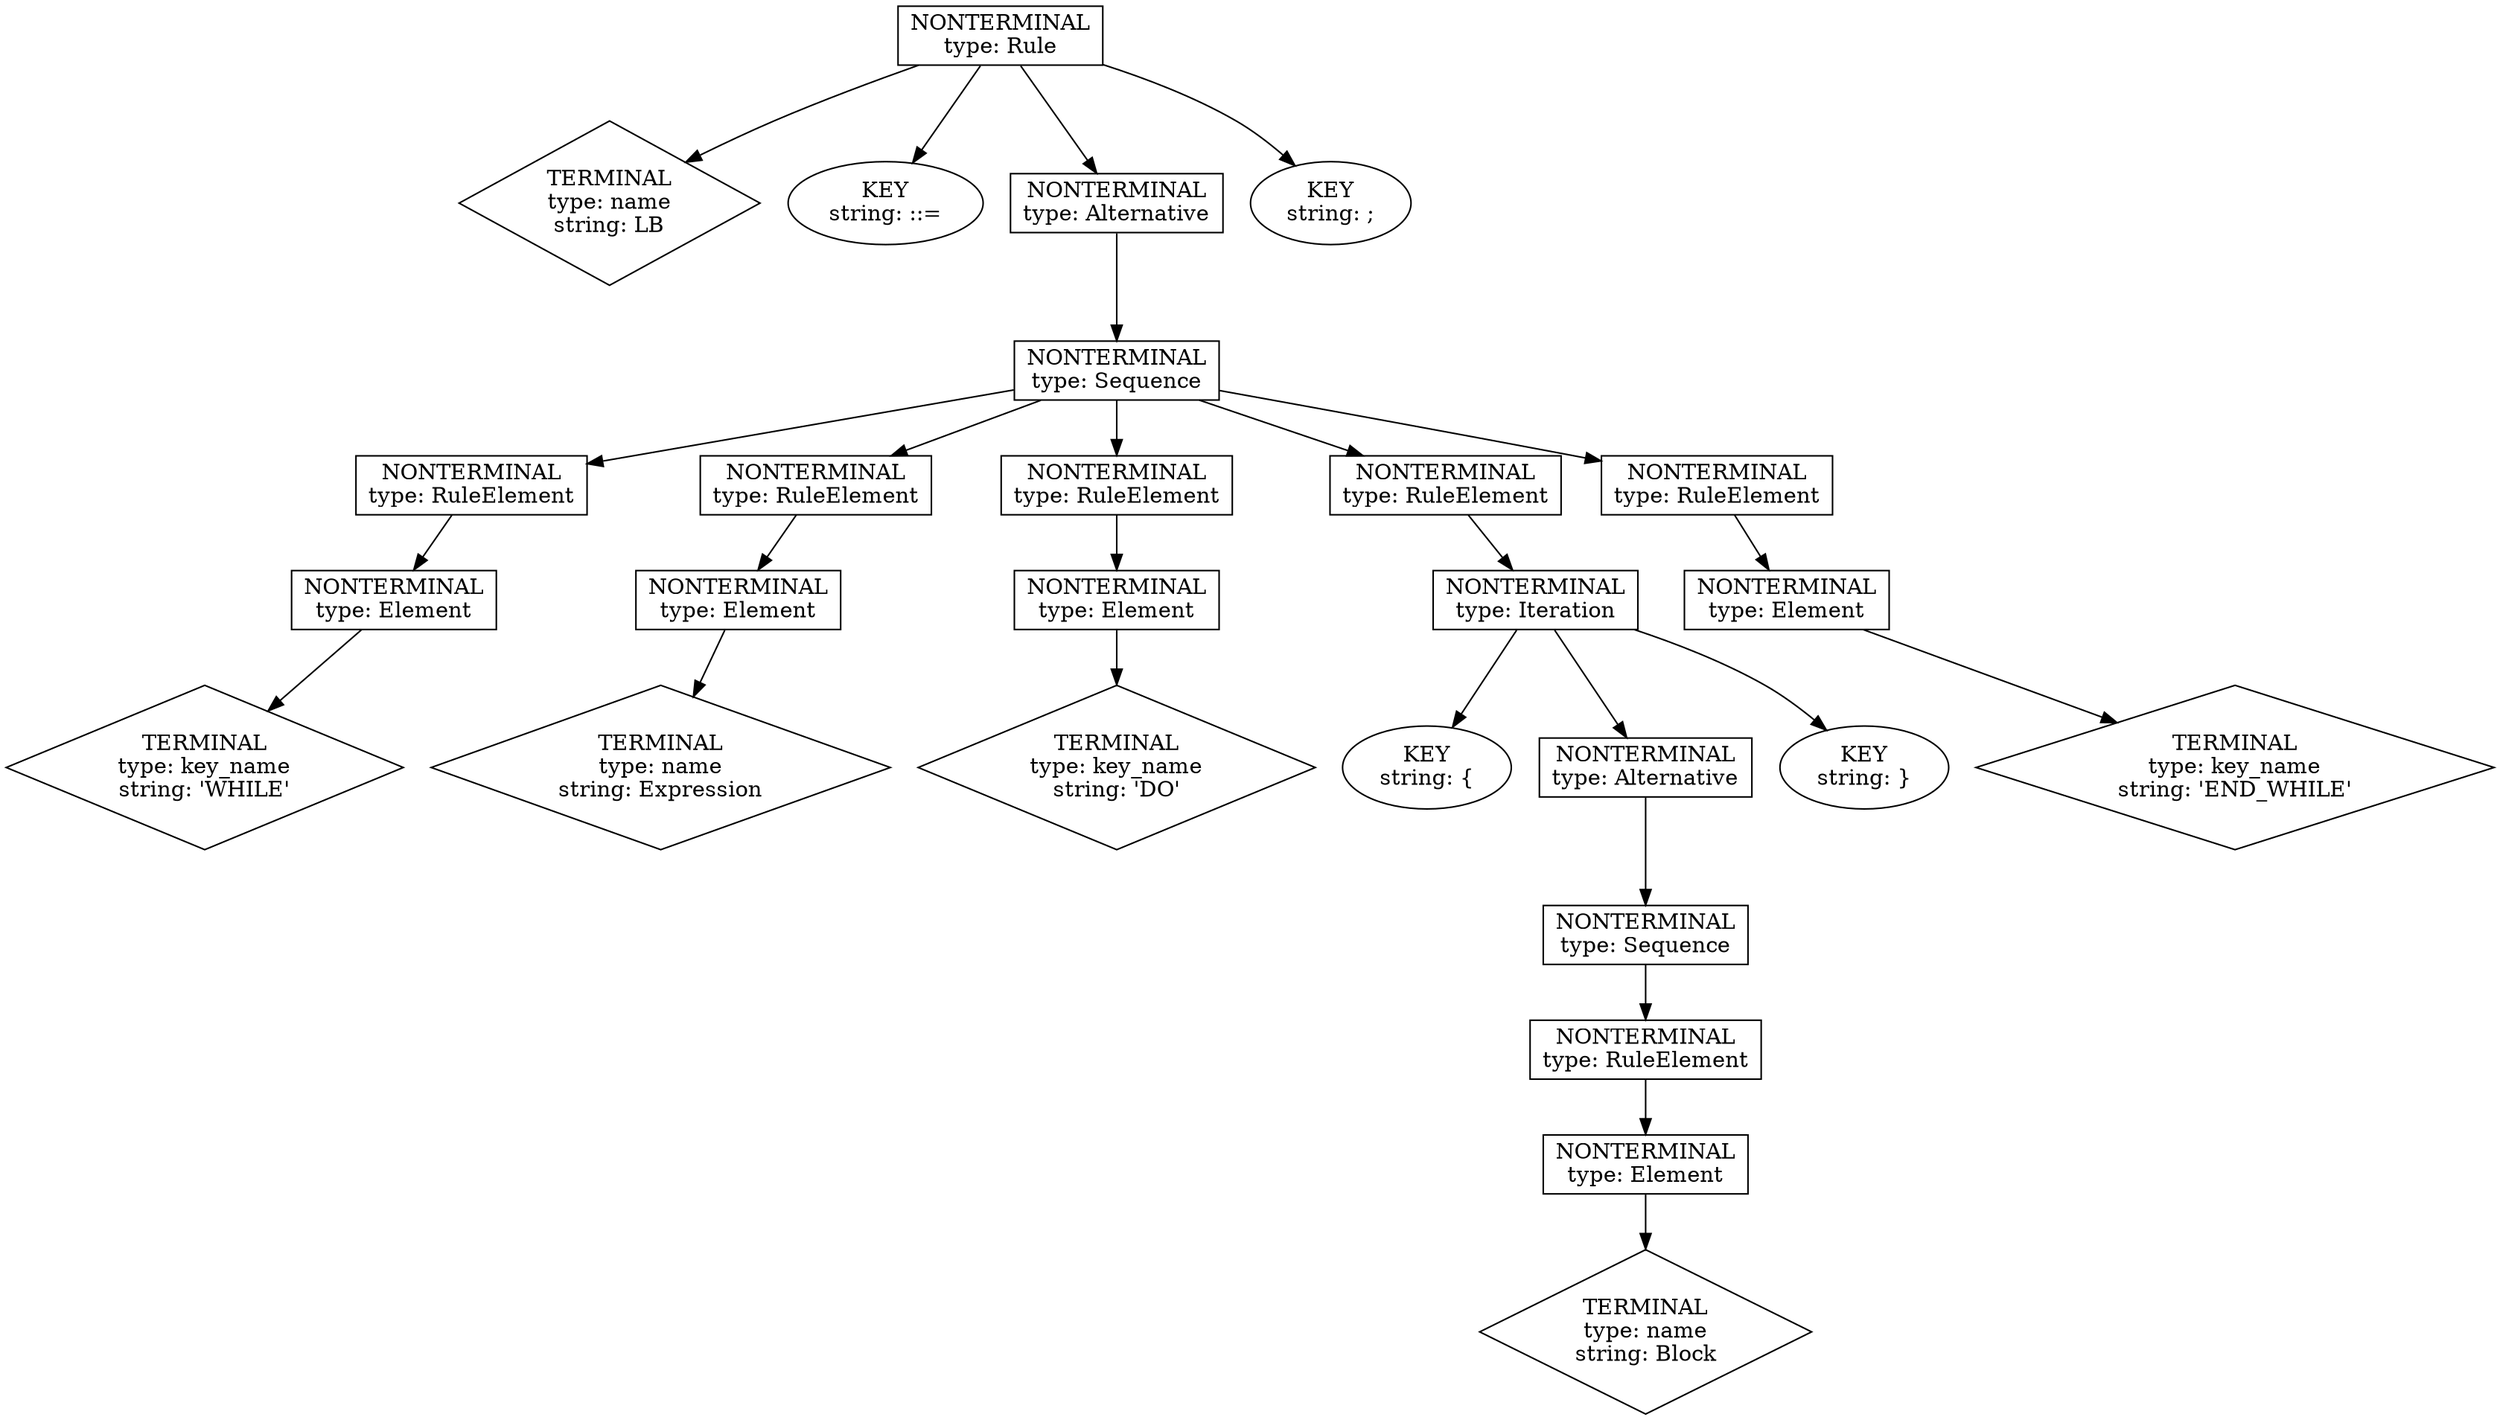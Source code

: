 digraph ast_LB {
	1 [label="NONTERMINAL
type: Rule" shape=box]
	2 [label="TERMINAL
type: name
string: LB" shape=diamond]
	1 -> 2
	3 [label="KEY
string: ::=" shape=oval]
	1 -> 3
	4 [label="NONTERMINAL
type: Alternative" shape=box]
	1 -> 4
	5 [label="KEY
string: ;" shape=oval]
	1 -> 5
	6 [label="NONTERMINAL
type: Sequence" shape=box]
	4 -> 6
	7 [label="NONTERMINAL
type: RuleElement" shape=box]
	6 -> 7
	8 [label="NONTERMINAL
type: RuleElement" shape=box]
	6 -> 8
	9 [label="NONTERMINAL
type: RuleElement" shape=box]
	6 -> 9
	10 [label="NONTERMINAL
type: RuleElement" shape=box]
	6 -> 10
	11 [label="NONTERMINAL
type: RuleElement" shape=box]
	6 -> 11
	12 [label="NONTERMINAL
type: Element" shape=box]
	7 -> 12
	13 [label="NONTERMINAL
type: Element" shape=box]
	8 -> 13
	14 [label="NONTERMINAL
type: Element" shape=box]
	9 -> 14
	15 [label="NONTERMINAL
type: Iteration" shape=box]
	10 -> 15
	16 [label="NONTERMINAL
type: Element" shape=box]
	11 -> 16
	17 [label="TERMINAL
type: key_name
string: 'WHILE'" shape=diamond]
	12 -> 17
	18 [label="TERMINAL
type: name
string: Expression" shape=diamond]
	13 -> 18
	19 [label="TERMINAL
type: key_name
string: 'DO'" shape=diamond]
	14 -> 19
	20 [label="KEY
string: {" shape=oval]
	15 -> 20
	21 [label="NONTERMINAL
type: Alternative" shape=box]
	15 -> 21
	22 [label="KEY
string: }" shape=oval]
	15 -> 22
	23 [label="TERMINAL
type: key_name
string: 'END_WHILE'" shape=diamond]
	16 -> 23
	24 [label="NONTERMINAL
type: Sequence" shape=box]
	21 -> 24
	25 [label="NONTERMINAL
type: RuleElement" shape=box]
	24 -> 25
	26 [label="NONTERMINAL
type: Element" shape=box]
	25 -> 26
	27 [label="TERMINAL
type: name
string: Block" shape=diamond]
	26 -> 27
}

